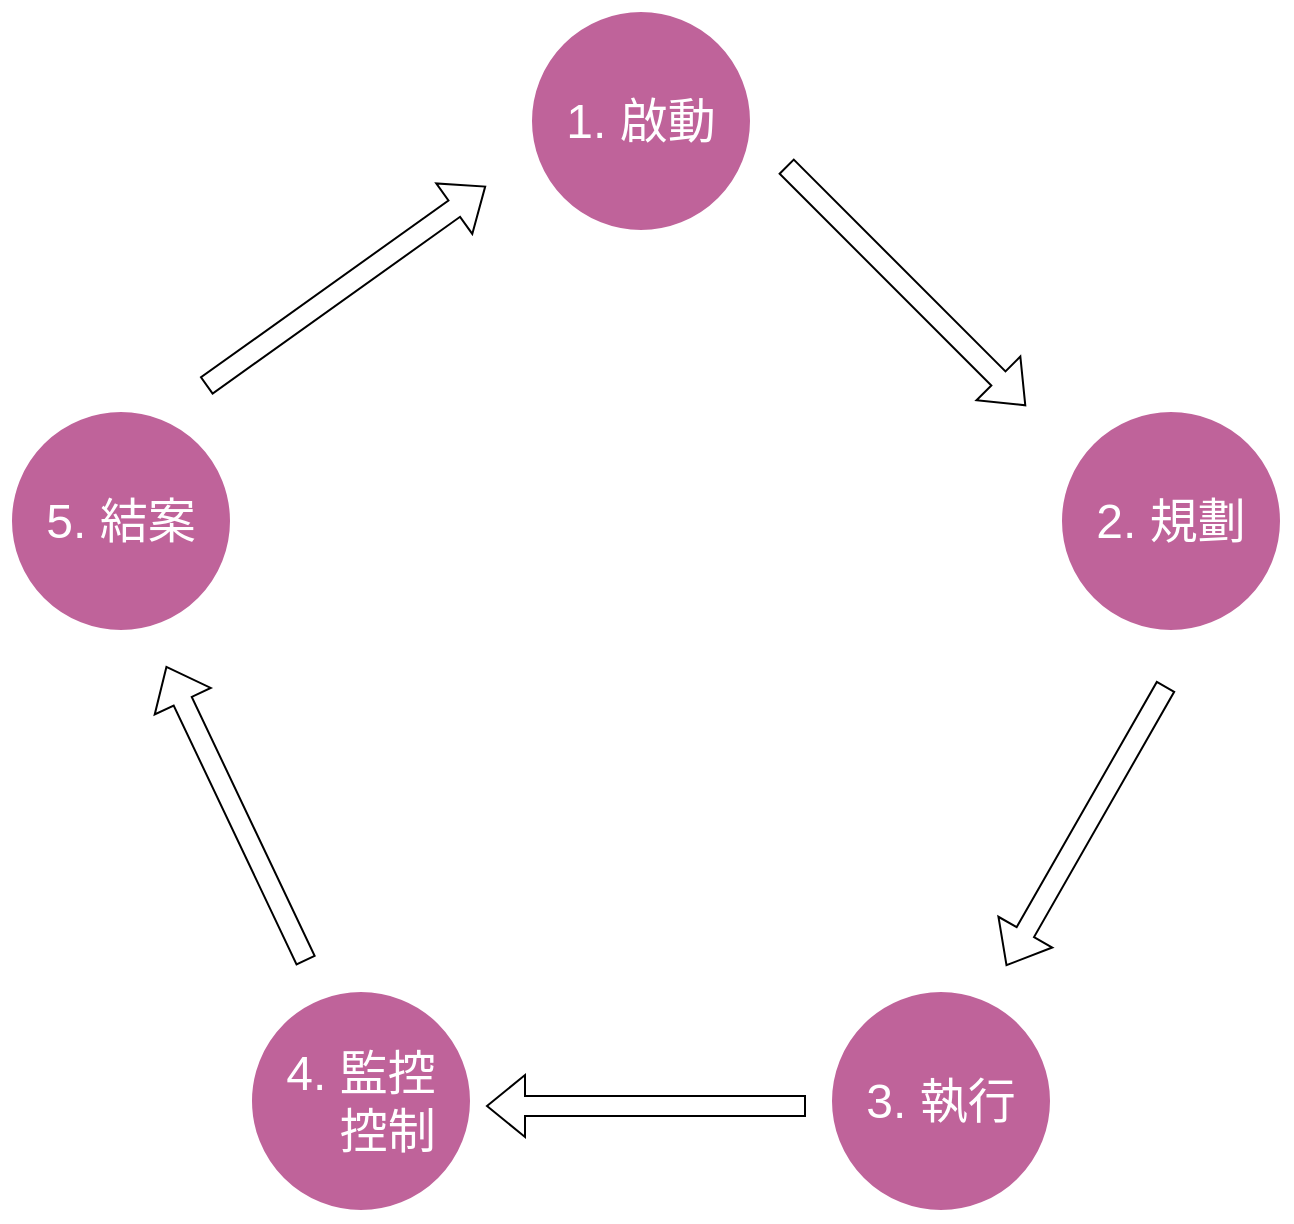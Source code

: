 <mxfile version="26.2.15" pages="3">
  <diagram name="Page-1" id="12e1b939-464a-85fe-373e-61e167be1490">
    <mxGraphModel dx="2022" dy="1217" grid="1" gridSize="10" guides="1" tooltips="1" connect="1" arrows="1" fold="1" page="1" pageScale="1.5" pageWidth="1169" pageHeight="826" background="none" math="0" shadow="0">
      <root>
        <mxCell id="0" />
        <mxCell id="1" parent="0" />
        <mxCell id="60da8b9f42644d3a-38" value="&lt;font style=&quot;font-size: 24px;&quot;&gt;1. 啟動&lt;/font&gt;" style="ellipse;whiteSpace=wrap;html=1;rounded=0;shadow=0;strokeWidth=6;fontSize=14;align=center;fillColor=#BF639A;strokeColor=#FFFFFF;fontColor=#FFFFFF;" parent="1" vertex="1">
          <mxGeometry x="780" y="110" width="115" height="115" as="geometry" />
        </mxCell>
        <mxCell id="jqPnm7Xu5AkMlS2J6WWk-1" value="&lt;font style=&quot;font-size: 24px;&quot;&gt;2. 規劃&lt;/font&gt;" style="ellipse;whiteSpace=wrap;html=1;rounded=0;shadow=0;strokeWidth=6;fontSize=14;align=center;fillColor=#BF639A;strokeColor=#FFFFFF;fontColor=#FFFFFF;" vertex="1" parent="1">
          <mxGeometry x="1045" y="310" width="115" height="115" as="geometry" />
        </mxCell>
        <mxCell id="jqPnm7Xu5AkMlS2J6WWk-2" value="&lt;font style=&quot;font-size: 24px;&quot;&gt;3. 執行&lt;/font&gt;" style="ellipse;whiteSpace=wrap;html=1;rounded=0;shadow=0;strokeWidth=6;fontSize=14;align=center;fillColor=#BF639A;strokeColor=#FFFFFF;fontColor=#FFFFFF;" vertex="1" parent="1">
          <mxGeometry x="930" y="600" width="115" height="115" as="geometry" />
        </mxCell>
        <mxCell id="jqPnm7Xu5AkMlS2J6WWk-3" value="&lt;font style=&quot;font-size: 24px;&quot;&gt;4.&amp;nbsp;監控&lt;br&gt;&amp;nbsp; &amp;nbsp; 控制&lt;/font&gt;" style="ellipse;whiteSpace=wrap;html=1;rounded=0;shadow=0;strokeWidth=6;fontSize=14;align=center;fillColor=#BF639A;strokeColor=#FFFFFF;fontColor=#FFFFFF;" vertex="1" parent="1">
          <mxGeometry x="640" y="600" width="115" height="115" as="geometry" />
        </mxCell>
        <mxCell id="jqPnm7Xu5AkMlS2J6WWk-4" value="&lt;font style=&quot;font-size: 24px;&quot;&gt;5. 結案&lt;/font&gt;" style="ellipse;whiteSpace=wrap;html=1;rounded=0;shadow=0;strokeWidth=6;fontSize=14;align=center;fillColor=#BF639A;strokeColor=#FFFFFF;fontColor=#FFFFFF;" vertex="1" parent="1">
          <mxGeometry x="520" y="310" width="115" height="115" as="geometry" />
        </mxCell>
        <mxCell id="jqPnm7Xu5AkMlS2J6WWk-5" value="" style="shape=flexArrow;endArrow=classic;html=1;rounded=0;" edge="1" parent="1">
          <mxGeometry width="50" height="50" relative="1" as="geometry">
            <mxPoint x="910" y="190" as="sourcePoint" />
            <mxPoint x="1030" y="310" as="targetPoint" />
          </mxGeometry>
        </mxCell>
        <mxCell id="jqPnm7Xu5AkMlS2J6WWk-6" value="" style="shape=flexArrow;endArrow=classic;html=1;rounded=0;" edge="1" parent="1">
          <mxGeometry width="50" height="50" relative="1" as="geometry">
            <mxPoint x="1100" y="450" as="sourcePoint" />
            <mxPoint x="1020" y="590" as="targetPoint" />
          </mxGeometry>
        </mxCell>
        <mxCell id="jqPnm7Xu5AkMlS2J6WWk-7" value="" style="shape=flexArrow;endArrow=classic;html=1;rounded=0;" edge="1" parent="1">
          <mxGeometry width="50" height="50" relative="1" as="geometry">
            <mxPoint x="670" y="587.5" as="sourcePoint" />
            <mxPoint x="600" y="440" as="targetPoint" />
          </mxGeometry>
        </mxCell>
        <mxCell id="jqPnm7Xu5AkMlS2J6WWk-8" value="" style="shape=flexArrow;endArrow=classic;html=1;rounded=0;" edge="1" parent="1">
          <mxGeometry width="50" height="50" relative="1" as="geometry">
            <mxPoint x="920" y="660" as="sourcePoint" />
            <mxPoint x="760" y="660" as="targetPoint" />
          </mxGeometry>
        </mxCell>
        <mxCell id="jqPnm7Xu5AkMlS2J6WWk-9" value="" style="shape=flexArrow;endArrow=classic;html=1;rounded=0;" edge="1" parent="1">
          <mxGeometry width="50" height="50" relative="1" as="geometry">
            <mxPoint x="620" y="300" as="sourcePoint" />
            <mxPoint x="760" y="200" as="targetPoint" />
          </mxGeometry>
        </mxCell>
      </root>
    </mxGraphModel>
  </diagram>
  <diagram id="HT3ffnvvzjYP_NwgBtAB" name="第 2 页">
    <mxGraphModel dx="1213" dy="730" grid="1" gridSize="10" guides="1" tooltips="1" connect="1" arrows="1" fold="1" page="1" pageScale="1" pageWidth="827" pageHeight="1169" math="0" shadow="0">
      <root>
        <mxCell id="0" />
        <mxCell id="1" parent="0" />
        <mxCell id="THbToyu8f8Eens_3QyaV-3" value="" style="verticalLabelPosition=bottom;shadow=0;dashed=0;align=center;html=1;verticalAlign=top;strokeWidth=1;shape=mxgraph.mockup.graphics.pieChart;strokeColor=#008cff;parts=10,20,35;partColors=#e0e0e0,#d0d0d0,#c0c0c0,#b0b0b0,#a0a0a0;strokeWidth=2;" vertex="1" parent="1">
          <mxGeometry x="300" y="200" width="200" height="200" as="geometry" />
        </mxCell>
        <mxCell id="THbToyu8f8Eens_3QyaV-6" value="成本" style="text;whiteSpace=wrap;html=1;fontStyle=1;fontSize=24;fontColor=#000000;" vertex="1" parent="1">
          <mxGeometry x="343" y="219" width="60" height="40" as="geometry" />
        </mxCell>
        <mxCell id="THbToyu8f8Eens_3QyaV-7" value="時間" style="text;whiteSpace=wrap;html=1;fontStyle=1;fontSize=24;fontColor=#000000;" vertex="1" parent="1">
          <mxGeometry x="420" y="280" width="60" height="40" as="geometry" />
        </mxCell>
        <mxCell id="THbToyu8f8Eens_3QyaV-8" value="範疇" style="text;whiteSpace=wrap;html=1;fontStyle=1;fontSize=24;fontColor=#000000;" vertex="1" parent="1">
          <mxGeometry x="320" y="300" width="60" height="40" as="geometry" />
        </mxCell>
      </root>
    </mxGraphModel>
  </diagram>
  <diagram id="5rarXDXTpJxWq03DAsxP" name="第 3 页">
    <mxGraphModel dx="1213" dy="730" grid="1" gridSize="10" guides="1" tooltips="1" connect="1" arrows="1" fold="1" page="1" pageScale="1" pageWidth="827" pageHeight="1169" math="0" shadow="0">
      <root>
        <mxCell id="0" />
        <mxCell id="1" parent="0" />
        <mxCell id="cKnZr8dhRjpjAvsusz3b-14" value="管理者" style="rounded=0;whiteSpace=wrap;html=1;strokeWidth=1;fontStyle=1;fontSize=20;" vertex="1" parent="1">
          <mxGeometry x="320" y="80" width="120" height="40" as="geometry" />
        </mxCell>
        <mxCell id="cKnZr8dhRjpjAvsusz3b-26" style="edgeStyle=orthogonalEdgeStyle;rounded=0;orthogonalLoop=1;jettySize=auto;html=1;exitX=0.5;exitY=1;exitDx=0;exitDy=0;entryX=0.5;entryY=0;entryDx=0;entryDy=0;endArrow=none;startFill=0;" edge="1" parent="1" source="cKnZr8dhRjpjAvsusz3b-16" target="cKnZr8dhRjpjAvsusz3b-18">
          <mxGeometry relative="1" as="geometry" />
        </mxCell>
        <mxCell id="cKnZr8dhRjpjAvsusz3b-16" value="專案經理A" style="rounded=0;whiteSpace=wrap;html=1;strokeWidth=1;fontStyle=1;fontSize=20;" vertex="1" parent="1">
          <mxGeometry x="160" y="160" width="120" height="40" as="geometry" />
        </mxCell>
        <mxCell id="cKnZr8dhRjpjAvsusz3b-31" style="edgeStyle=orthogonalEdgeStyle;rounded=0;orthogonalLoop=1;jettySize=auto;html=1;entryX=0.5;entryY=0;entryDx=0;entryDy=0;endArrow=none;startFill=0;" edge="1" parent="1" source="cKnZr8dhRjpjAvsusz3b-17" target="cKnZr8dhRjpjAvsusz3b-22">
          <mxGeometry relative="1" as="geometry" />
        </mxCell>
        <mxCell id="cKnZr8dhRjpjAvsusz3b-17" value="專案經理B" style="rounded=0;whiteSpace=wrap;html=1;strokeWidth=1;fontStyle=1;fontSize=20;" vertex="1" parent="1">
          <mxGeometry x="480" y="160" width="120" height="40" as="geometry" />
        </mxCell>
        <mxCell id="cKnZr8dhRjpjAvsusz3b-18" value="開發工程師&lt;br&gt;前端" style="rounded=0;whiteSpace=wrap;html=1;strokeWidth=1;fontStyle=1;fontSize=20;" vertex="1" parent="1">
          <mxGeometry x="80" y="280" width="120" height="80" as="geometry" />
        </mxCell>
        <mxCell id="cKnZr8dhRjpjAvsusz3b-19" value="品質工程師&lt;br&gt;前端" style="rounded=0;whiteSpace=wrap;html=1;strokeWidth=1;fontStyle=1;fontSize=20;" vertex="1" parent="1">
          <mxGeometry x="240" y="280" width="120" height="80" as="geometry" />
        </mxCell>
        <mxCell id="cKnZr8dhRjpjAvsusz3b-22" value="開發工程師&lt;br&gt;後端" style="rounded=0;whiteSpace=wrap;html=1;strokeWidth=1;fontStyle=1;fontSize=20;" vertex="1" parent="1">
          <mxGeometry x="400" y="280" width="120" height="80" as="geometry" />
        </mxCell>
        <mxCell id="cKnZr8dhRjpjAvsusz3b-23" value="品質工程師&lt;br&gt;後端" style="rounded=0;whiteSpace=wrap;html=1;strokeWidth=1;fontStyle=1;fontSize=20;" vertex="1" parent="1">
          <mxGeometry x="560" y="280" width="120" height="80" as="geometry" />
        </mxCell>
        <mxCell id="cKnZr8dhRjpjAvsusz3b-24" value="" style="endArrow=none;html=1;rounded=0;entryX=0.5;entryY=1;entryDx=0;entryDy=0;exitX=0.5;exitY=0;exitDx=0;exitDy=0;" edge="1" parent="1" source="cKnZr8dhRjpjAvsusz3b-16" target="cKnZr8dhRjpjAvsusz3b-14">
          <mxGeometry width="50" height="50" relative="1" as="geometry">
            <mxPoint x="390" y="200" as="sourcePoint" />
            <mxPoint x="440" y="150" as="targetPoint" />
            <Array as="points">
              <mxPoint x="220" y="140" />
              <mxPoint x="380" y="140" />
            </Array>
          </mxGeometry>
        </mxCell>
        <mxCell id="cKnZr8dhRjpjAvsusz3b-25" value="" style="endArrow=none;html=1;rounded=0;exitX=0.5;exitY=0;exitDx=0;exitDy=0;" edge="1" parent="1" source="cKnZr8dhRjpjAvsusz3b-17">
          <mxGeometry width="50" height="50" relative="1" as="geometry">
            <mxPoint x="230" y="170" as="sourcePoint" />
            <mxPoint x="380" y="120" as="targetPoint" />
            <Array as="points">
              <mxPoint x="540" y="140" />
              <mxPoint x="380" y="140" />
            </Array>
          </mxGeometry>
        </mxCell>
        <mxCell id="cKnZr8dhRjpjAvsusz3b-28" style="edgeStyle=orthogonalEdgeStyle;rounded=0;orthogonalLoop=1;jettySize=auto;html=1;exitX=0.5;exitY=1;exitDx=0;exitDy=0;entryX=0.5;entryY=0;entryDx=0;entryDy=0;endArrow=none;startFill=0;" edge="1" parent="1" source="cKnZr8dhRjpjAvsusz3b-16" target="cKnZr8dhRjpjAvsusz3b-19">
          <mxGeometry relative="1" as="geometry">
            <mxPoint x="460" y="210" as="sourcePoint" />
            <mxPoint x="380" y="290" as="targetPoint" />
            <Array as="points">
              <mxPoint x="220" y="240" />
              <mxPoint x="300" y="240" />
            </Array>
          </mxGeometry>
        </mxCell>
        <mxCell id="cKnZr8dhRjpjAvsusz3b-29" style="edgeStyle=orthogonalEdgeStyle;rounded=0;orthogonalLoop=1;jettySize=auto;html=1;exitX=0.5;exitY=1;exitDx=0;exitDy=0;entryX=0.5;entryY=0;entryDx=0;entryDy=0;endArrow=none;startFill=0;" edge="1" parent="1">
          <mxGeometry relative="1" as="geometry">
            <mxPoint x="540" y="200" as="sourcePoint" />
            <mxPoint x="620" y="280" as="targetPoint" />
            <Array as="points">
              <mxPoint x="540" y="240" />
              <mxPoint x="620" y="240" />
            </Array>
          </mxGeometry>
        </mxCell>
      </root>
    </mxGraphModel>
  </diagram>
</mxfile>
